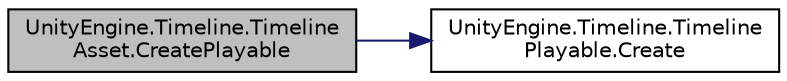 digraph "UnityEngine.Timeline.TimelineAsset.CreatePlayable"
{
 // LATEX_PDF_SIZE
  edge [fontname="Helvetica",fontsize="10",labelfontname="Helvetica",labelfontsize="10"];
  node [fontname="Helvetica",fontsize="10",shape=record];
  rankdir="LR";
  Node1 [label="UnityEngine.Timeline.Timeline\lAsset.CreatePlayable",height=0.2,width=0.4,color="black", fillcolor="grey75", style="filled", fontcolor="black",tooltip="Creates an instance of the timeline"];
  Node1 -> Node2 [color="midnightblue",fontsize="10",style="solid",fontname="Helvetica"];
  Node2 [label="UnityEngine.Timeline.Timeline\lPlayable.Create",height=0.2,width=0.4,color="black", fillcolor="white", style="filled",URL="$class_unity_engine_1_1_timeline_1_1_timeline_playable.html#a39d9a13d92b7770d062756a55cc17692",tooltip="Creates an instance of a Timeline"];
}
